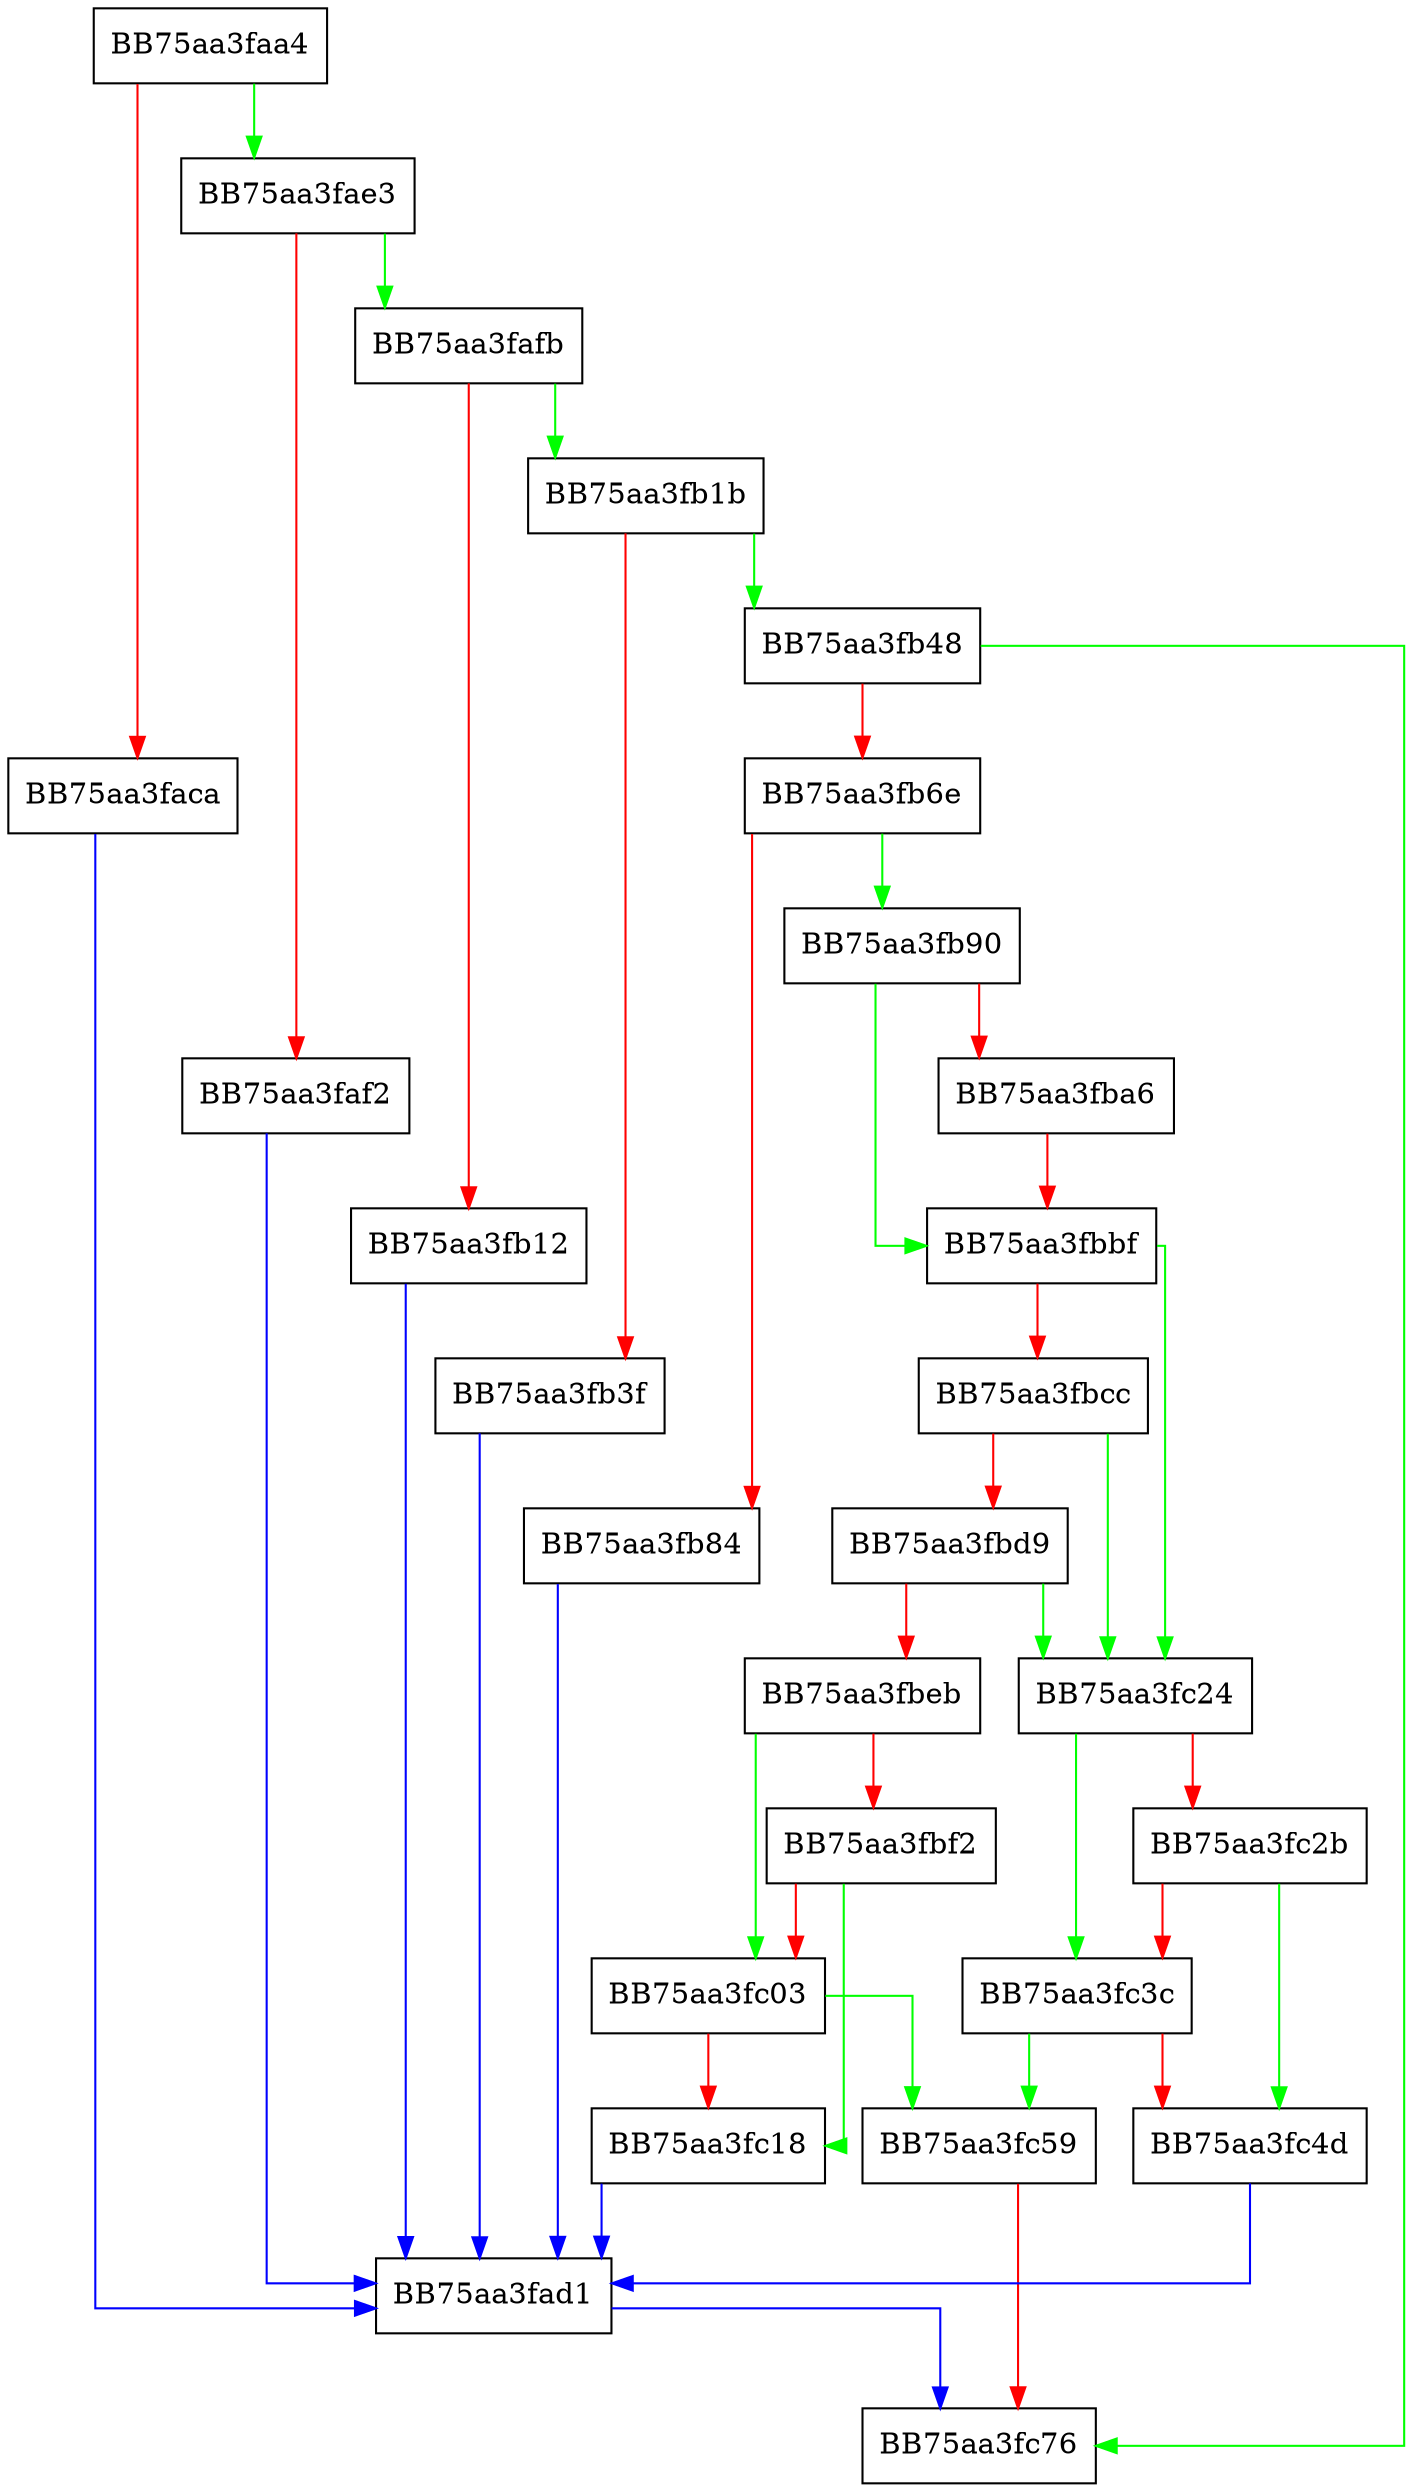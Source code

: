 digraph insertBefore {
  node [shape="box"];
  graph [splines=ortho];
  BB75aa3faa4 -> BB75aa3fae3 [color="green"];
  BB75aa3faa4 -> BB75aa3faca [color="red"];
  BB75aa3faca -> BB75aa3fad1 [color="blue"];
  BB75aa3fad1 -> BB75aa3fc76 [color="blue"];
  BB75aa3fae3 -> BB75aa3fafb [color="green"];
  BB75aa3fae3 -> BB75aa3faf2 [color="red"];
  BB75aa3faf2 -> BB75aa3fad1 [color="blue"];
  BB75aa3fafb -> BB75aa3fb1b [color="green"];
  BB75aa3fafb -> BB75aa3fb12 [color="red"];
  BB75aa3fb12 -> BB75aa3fad1 [color="blue"];
  BB75aa3fb1b -> BB75aa3fb48 [color="green"];
  BB75aa3fb1b -> BB75aa3fb3f [color="red"];
  BB75aa3fb3f -> BB75aa3fad1 [color="blue"];
  BB75aa3fb48 -> BB75aa3fc76 [color="green"];
  BB75aa3fb48 -> BB75aa3fb6e [color="red"];
  BB75aa3fb6e -> BB75aa3fb90 [color="green"];
  BB75aa3fb6e -> BB75aa3fb84 [color="red"];
  BB75aa3fb84 -> BB75aa3fad1 [color="blue"];
  BB75aa3fb90 -> BB75aa3fbbf [color="green"];
  BB75aa3fb90 -> BB75aa3fba6 [color="red"];
  BB75aa3fba6 -> BB75aa3fbbf [color="red"];
  BB75aa3fbbf -> BB75aa3fc24 [color="green"];
  BB75aa3fbbf -> BB75aa3fbcc [color="red"];
  BB75aa3fbcc -> BB75aa3fc24 [color="green"];
  BB75aa3fbcc -> BB75aa3fbd9 [color="red"];
  BB75aa3fbd9 -> BB75aa3fc24 [color="green"];
  BB75aa3fbd9 -> BB75aa3fbeb [color="red"];
  BB75aa3fbeb -> BB75aa3fc03 [color="green"];
  BB75aa3fbeb -> BB75aa3fbf2 [color="red"];
  BB75aa3fbf2 -> BB75aa3fc18 [color="green"];
  BB75aa3fbf2 -> BB75aa3fc03 [color="red"];
  BB75aa3fc03 -> BB75aa3fc59 [color="green"];
  BB75aa3fc03 -> BB75aa3fc18 [color="red"];
  BB75aa3fc18 -> BB75aa3fad1 [color="blue"];
  BB75aa3fc24 -> BB75aa3fc3c [color="green"];
  BB75aa3fc24 -> BB75aa3fc2b [color="red"];
  BB75aa3fc2b -> BB75aa3fc4d [color="green"];
  BB75aa3fc2b -> BB75aa3fc3c [color="red"];
  BB75aa3fc3c -> BB75aa3fc59 [color="green"];
  BB75aa3fc3c -> BB75aa3fc4d [color="red"];
  BB75aa3fc4d -> BB75aa3fad1 [color="blue"];
  BB75aa3fc59 -> BB75aa3fc76 [color="red"];
}